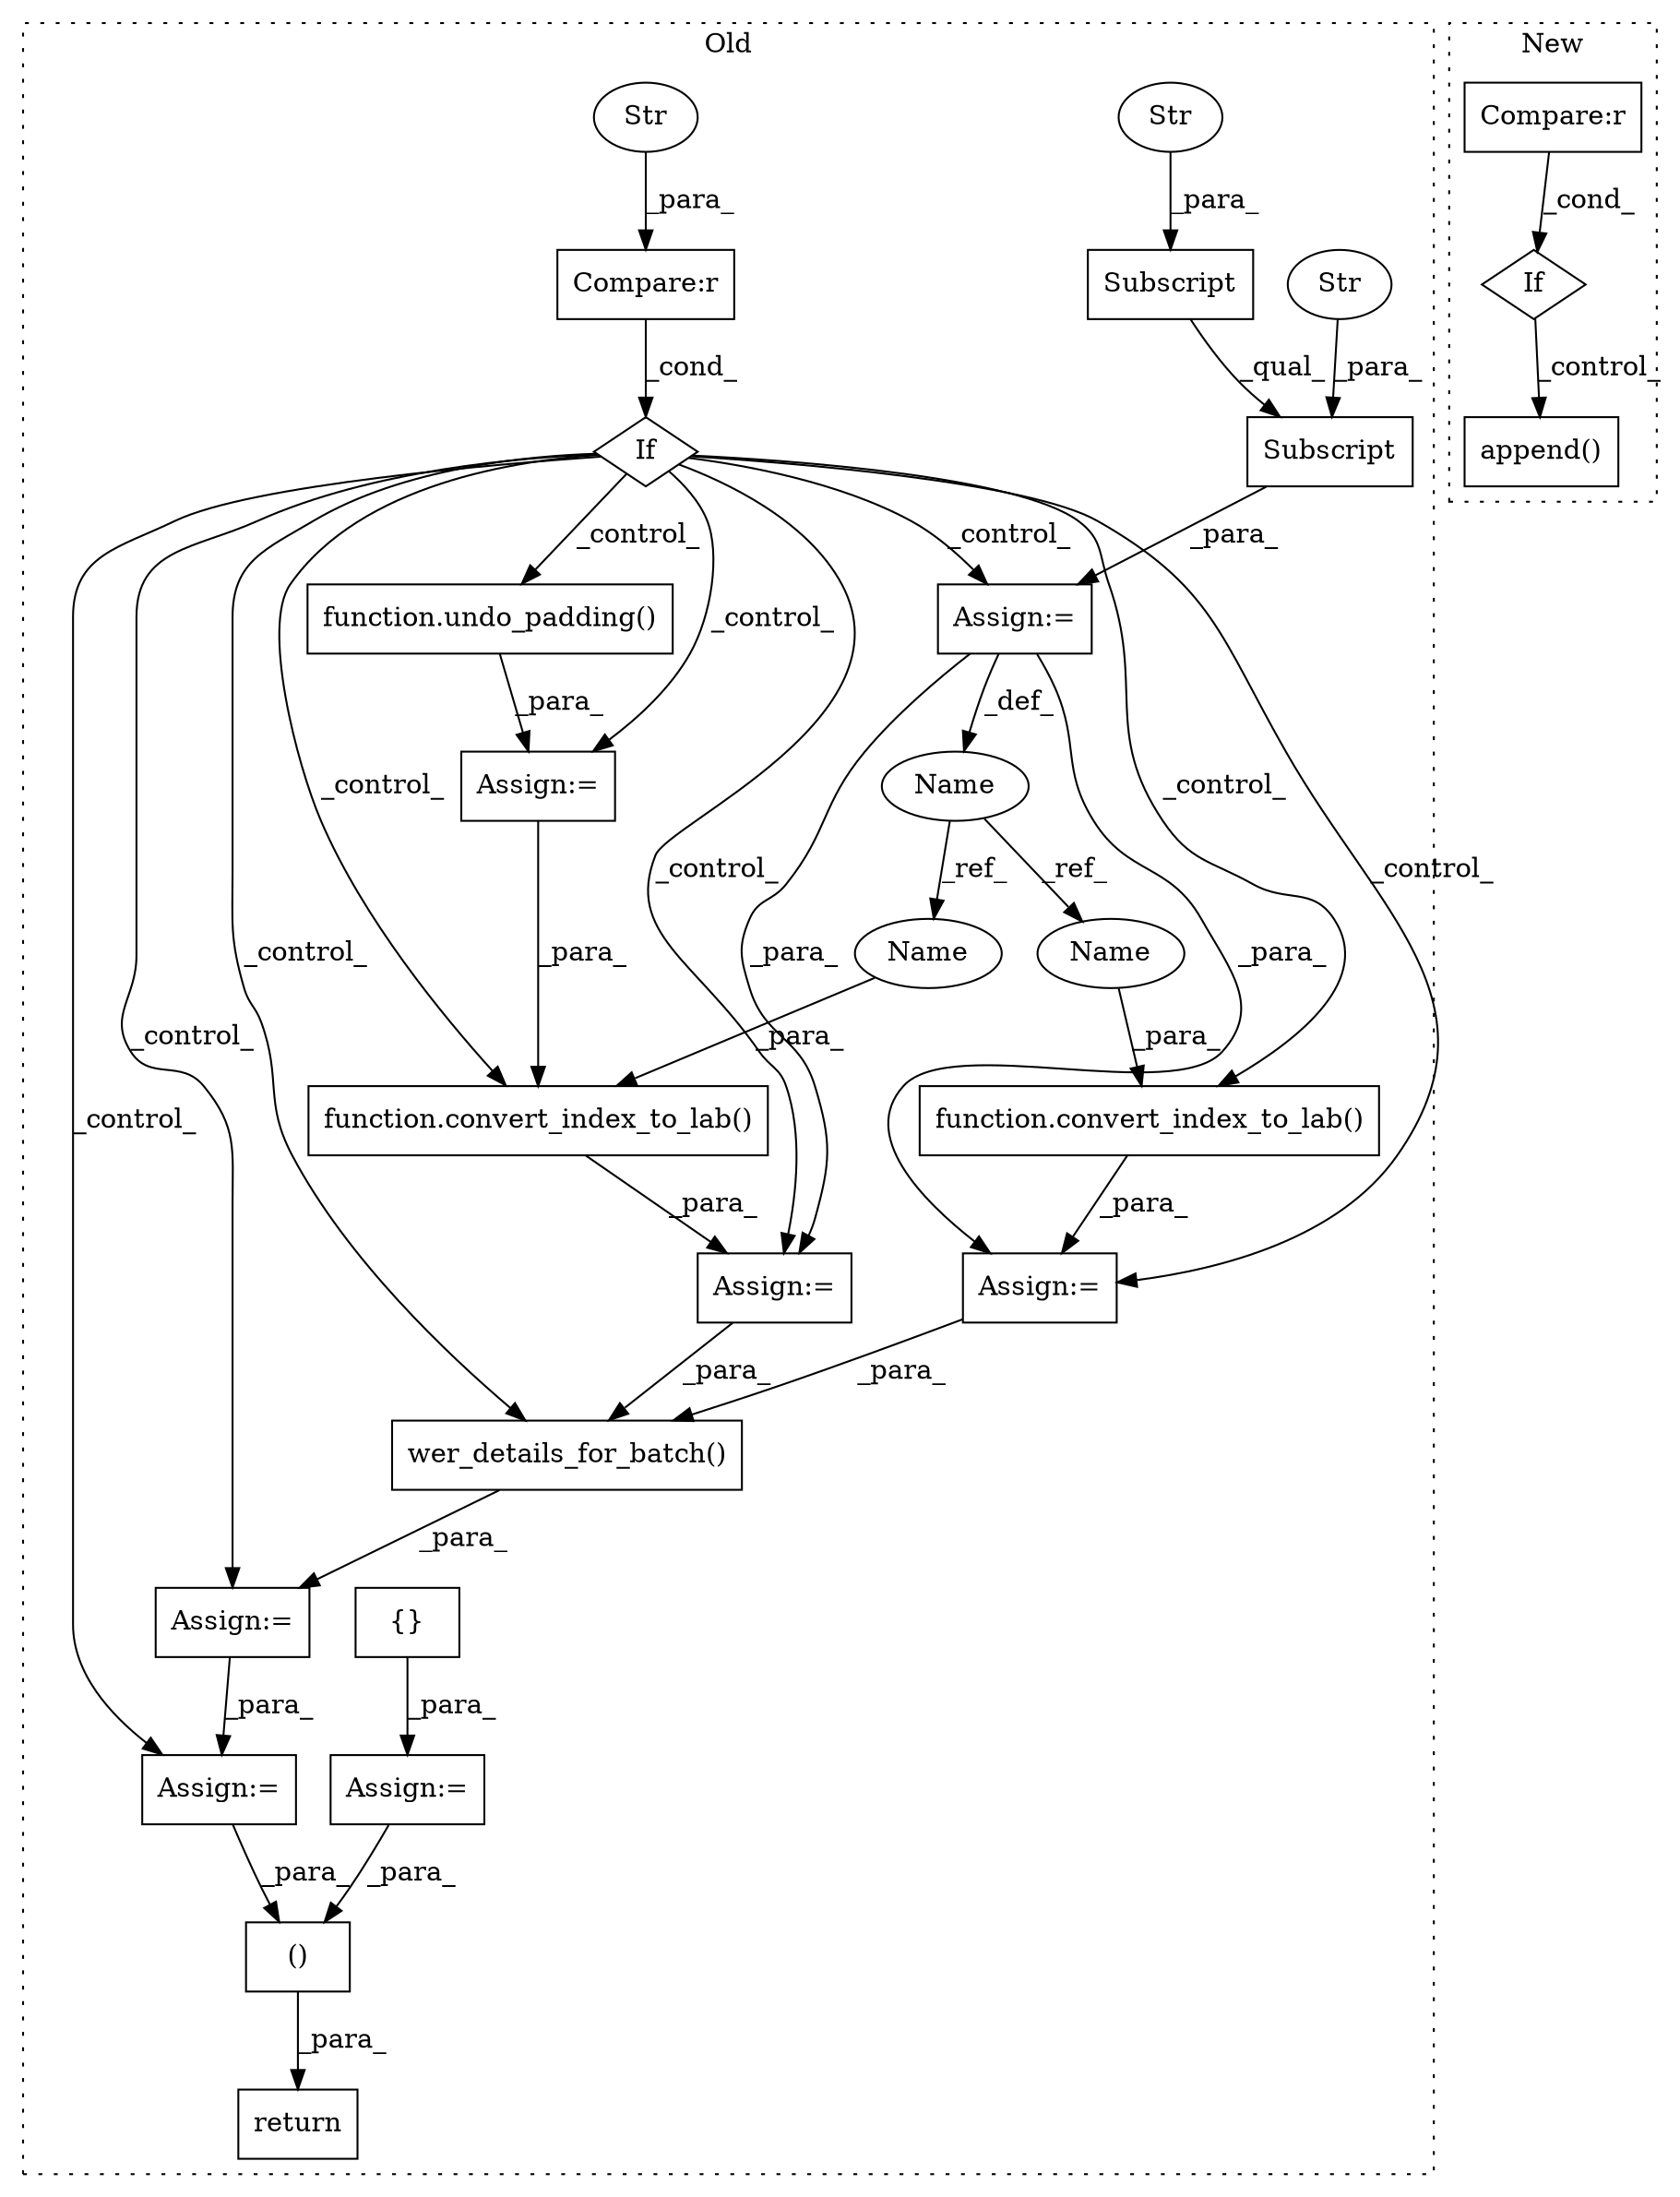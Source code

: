 digraph G {
subgraph cluster0 {
1 [label="function.convert_index_to_lab()" a="75" s="3222,3257" l="21,1" shape="box"];
3 [label="If" a="96" s="2878" l="3" shape="diamond"];
4 [label="()" a="54" s="3664" l="7" shape="box"];
5 [label="function.convert_index_to_lab()" a="75" s="3067,3105" l="21,1" shape="box"];
6 [label="{}" a="95" s="2867,2868" l="2,1" shape="box"];
7 [label="wer_details_for_batch()" a="75" s="3458,3531" l="53,39" shape="box"];
8 [label="function.undo_padding()" a="75" s="3171,3200" l="13,1" shape="box"];
10 [label="Compare:r" a="40" s="2881" l="16" shape="box"];
11 [label="Str" a="66" s="2890" l="7" shape="ellipse"];
13 [label="Name" a="87" s="2911" l="7" shape="ellipse"];
14 [label="Assign:=" a="68" s="3064" l="3" shape="box"];
15 [label="Assign:=" a="68" s="2864" l="3" shape="box"];
16 [label="Assign:=" a="68" s="3219" l="3" shape="box"];
17 [label="Assign:=" a="68" s="3168" l="3" shape="box"];
18 [label="Assign:=" a="68" s="2918" l="3" shape="box"];
19 [label="Subscript" a="63" s="2921,0" l="51,0" shape="box"];
20 [label="Str" a="66" s="2960" l="11" shape="ellipse"];
21 [label="Subscript" a="63" s="2921,0" l="38,0" shape="box"];
22 [label="Str" a="66" s="2952" l="6" shape="ellipse"];
23 [label="Assign:=" a="68" s="3632" l="3" shape="box"];
24 [label="Assign:=" a="68" s="3455" l="3" shape="box"];
25 [label="return" a="93" s="3653" l="7" shape="box"];
26 [label="Name" a="87" s="3098" l="7" shape="ellipse"];
27 [label="Name" a="87" s="3250" l="7" shape="ellipse"];
label = "Old";
style="dotted";
}
subgraph cluster1 {
2 [label="If" a="96" s="1313" l="3" shape="diamond"];
9 [label="Compare:r" a="40" s="1316" l="23" shape="box"];
12 [label="append()" a="75" s="1536,1621" l="40,14" shape="box"];
label = "New";
style="dotted";
}
1 -> 16 [label="_para_"];
2 -> 12 [label="_control_"];
3 -> 23 [label="_control_"];
3 -> 18 [label="_control_"];
3 -> 8 [label="_control_"];
3 -> 14 [label="_control_"];
3 -> 5 [label="_control_"];
3 -> 7 [label="_control_"];
3 -> 1 [label="_control_"];
3 -> 24 [label="_control_"];
3 -> 17 [label="_control_"];
3 -> 16 [label="_control_"];
4 -> 25 [label="_para_"];
5 -> 14 [label="_para_"];
6 -> 15 [label="_para_"];
7 -> 24 [label="_para_"];
8 -> 17 [label="_para_"];
9 -> 2 [label="_cond_"];
10 -> 3 [label="_cond_"];
11 -> 10 [label="_para_"];
13 -> 27 [label="_ref_"];
13 -> 26 [label="_ref_"];
14 -> 7 [label="_para_"];
15 -> 4 [label="_para_"];
16 -> 7 [label="_para_"];
17 -> 1 [label="_para_"];
18 -> 13 [label="_def_"];
18 -> 14 [label="_para_"];
18 -> 16 [label="_para_"];
19 -> 18 [label="_para_"];
20 -> 19 [label="_para_"];
21 -> 19 [label="_qual_"];
22 -> 21 [label="_para_"];
23 -> 4 [label="_para_"];
24 -> 23 [label="_para_"];
26 -> 5 [label="_para_"];
27 -> 1 [label="_para_"];
}